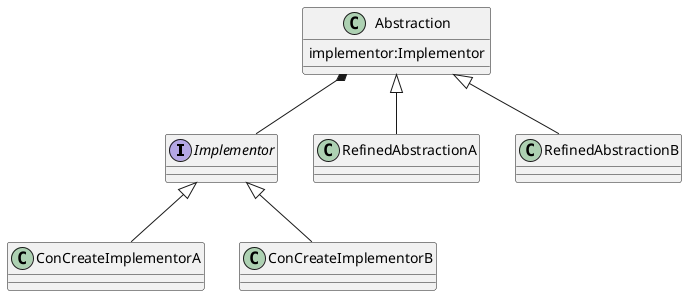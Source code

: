 @startuml

interface Implementor

class ConCreateImplementorA
class ConCreateImplementorB
Implementor<|--ConCreateImplementorA
Implementor<|--ConCreateImplementorB

abstract class Abstraction
class RefinedAbstractionA
class RefinedAbstractionB

Abstraction *-- Implementor
Abstraction<|-- RefinedAbstractionA
Abstraction<|-- RefinedAbstractionB

class Abstraction{
   implementor:Implementor
}






@enduml